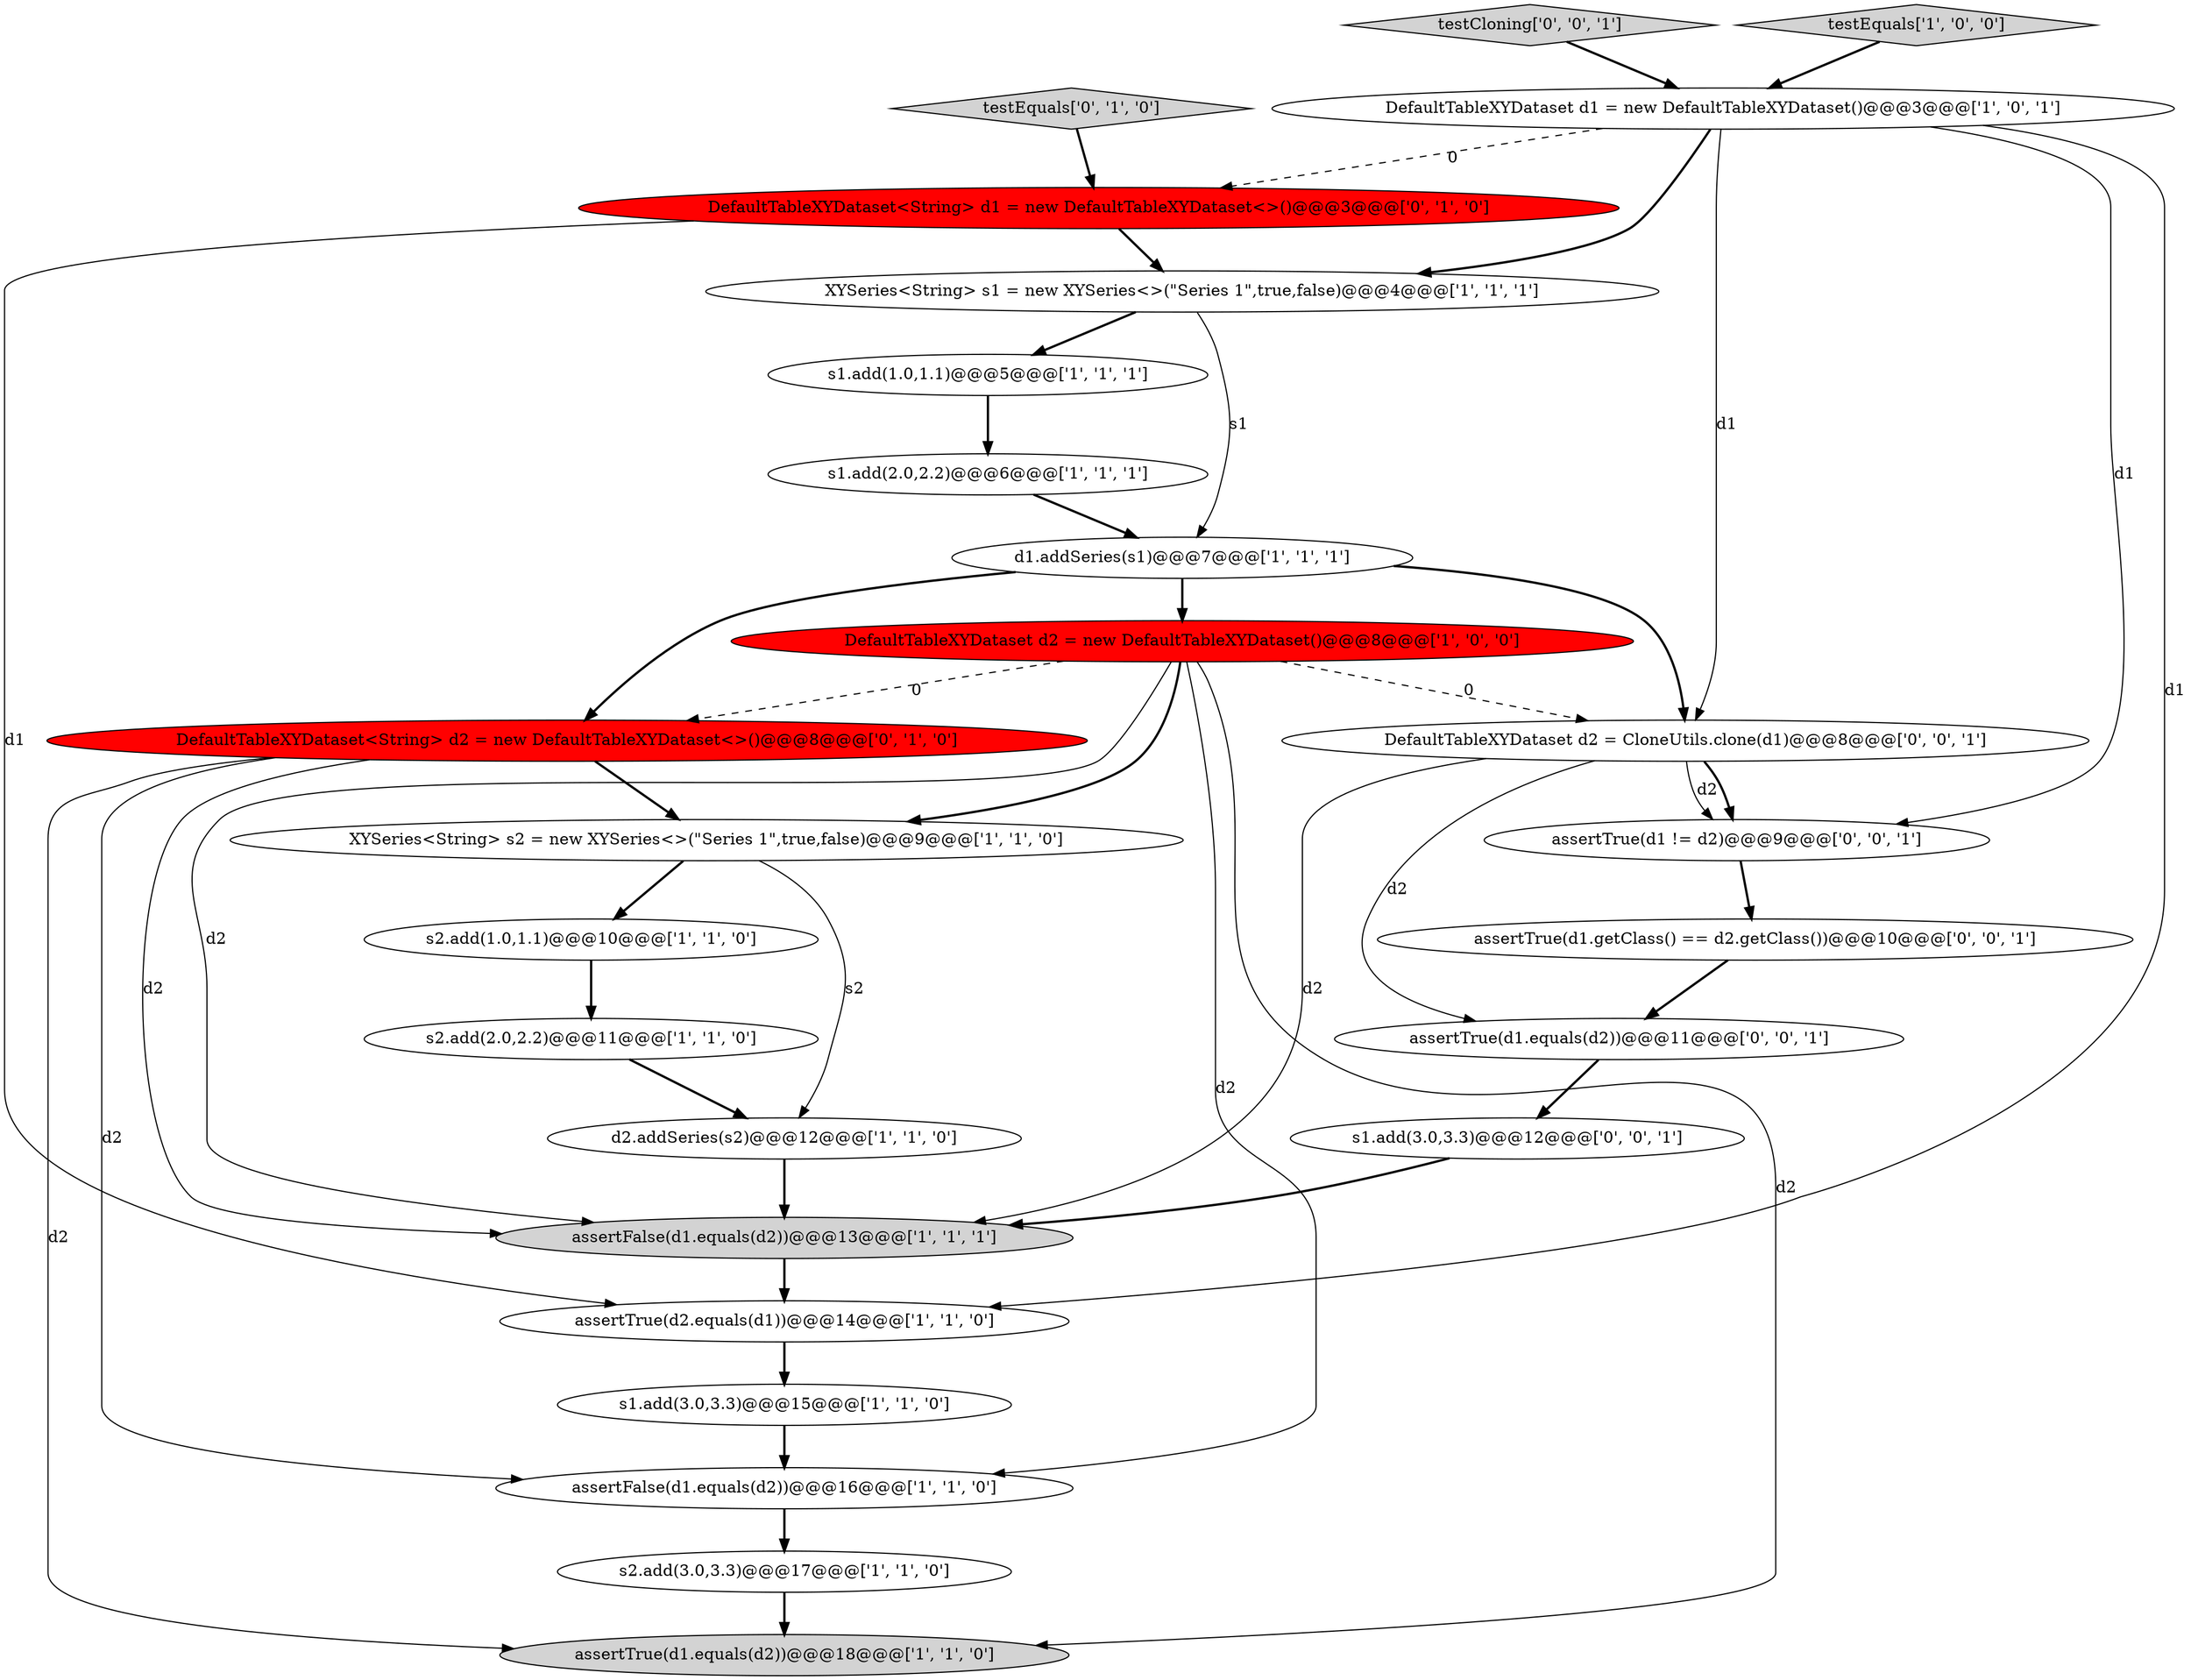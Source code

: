 digraph {
24 [style = filled, label = "assertTrue(d1.getClass() == d2.getClass())@@@10@@@['0', '0', '1']", fillcolor = white, shape = ellipse image = "AAA0AAABBB3BBB"];
18 [style = filled, label = "DefaultTableXYDataset<String> d1 = new DefaultTableXYDataset<>()@@@3@@@['0', '1', '0']", fillcolor = red, shape = ellipse image = "AAA1AAABBB2BBB"];
20 [style = filled, label = "s1.add(3.0,3.3)@@@12@@@['0', '0', '1']", fillcolor = white, shape = ellipse image = "AAA0AAABBB3BBB"];
15 [style = filled, label = "XYSeries<String> s2 = new XYSeries<>(\"Series 1\",true,false)@@@9@@@['1', '1', '0']", fillcolor = white, shape = ellipse image = "AAA0AAABBB1BBB"];
14 [style = filled, label = "s1.add(3.0,3.3)@@@15@@@['1', '1', '0']", fillcolor = white, shape = ellipse image = "AAA0AAABBB1BBB"];
2 [style = filled, label = "s2.add(2.0,2.2)@@@11@@@['1', '1', '0']", fillcolor = white, shape = ellipse image = "AAA0AAABBB1BBB"];
21 [style = filled, label = "DefaultTableXYDataset d2 = CloneUtils.clone(d1)@@@8@@@['0', '0', '1']", fillcolor = white, shape = ellipse image = "AAA0AAABBB3BBB"];
13 [style = filled, label = "s1.add(1.0,1.1)@@@5@@@['1', '1', '1']", fillcolor = white, shape = ellipse image = "AAA0AAABBB1BBB"];
3 [style = filled, label = "DefaultTableXYDataset d1 = new DefaultTableXYDataset()@@@3@@@['1', '0', '1']", fillcolor = white, shape = ellipse image = "AAA0AAABBB1BBB"];
11 [style = filled, label = "s1.add(2.0,2.2)@@@6@@@['1', '1', '1']", fillcolor = white, shape = ellipse image = "AAA0AAABBB1BBB"];
8 [style = filled, label = "d2.addSeries(s2)@@@12@@@['1', '1', '0']", fillcolor = white, shape = ellipse image = "AAA0AAABBB1BBB"];
0 [style = filled, label = "DefaultTableXYDataset d2 = new DefaultTableXYDataset()@@@8@@@['1', '0', '0']", fillcolor = red, shape = ellipse image = "AAA1AAABBB1BBB"];
9 [style = filled, label = "assertTrue(d2.equals(d1))@@@14@@@['1', '1', '0']", fillcolor = white, shape = ellipse image = "AAA0AAABBB1BBB"];
5 [style = filled, label = "s2.add(1.0,1.1)@@@10@@@['1', '1', '0']", fillcolor = white, shape = ellipse image = "AAA0AAABBB1BBB"];
1 [style = filled, label = "assertFalse(d1.equals(d2))@@@16@@@['1', '1', '0']", fillcolor = white, shape = ellipse image = "AAA0AAABBB1BBB"];
17 [style = filled, label = "DefaultTableXYDataset<String> d2 = new DefaultTableXYDataset<>()@@@8@@@['0', '1', '0']", fillcolor = red, shape = ellipse image = "AAA1AAABBB2BBB"];
25 [style = filled, label = "testCloning['0', '0', '1']", fillcolor = lightgray, shape = diamond image = "AAA0AAABBB3BBB"];
7 [style = filled, label = "XYSeries<String> s1 = new XYSeries<>(\"Series 1\",true,false)@@@4@@@['1', '1', '1']", fillcolor = white, shape = ellipse image = "AAA0AAABBB1BBB"];
6 [style = filled, label = "testEquals['1', '0', '0']", fillcolor = lightgray, shape = diamond image = "AAA0AAABBB1BBB"];
23 [style = filled, label = "assertTrue(d1 != d2)@@@9@@@['0', '0', '1']", fillcolor = white, shape = ellipse image = "AAA0AAABBB3BBB"];
19 [style = filled, label = "testEquals['0', '1', '0']", fillcolor = lightgray, shape = diamond image = "AAA0AAABBB2BBB"];
10 [style = filled, label = "d1.addSeries(s1)@@@7@@@['1', '1', '1']", fillcolor = white, shape = ellipse image = "AAA0AAABBB1BBB"];
4 [style = filled, label = "assertTrue(d1.equals(d2))@@@18@@@['1', '1', '0']", fillcolor = lightgray, shape = ellipse image = "AAA0AAABBB1BBB"];
16 [style = filled, label = "assertFalse(d1.equals(d2))@@@13@@@['1', '1', '1']", fillcolor = lightgray, shape = ellipse image = "AAA0AAABBB1BBB"];
22 [style = filled, label = "assertTrue(d1.equals(d2))@@@11@@@['0', '0', '1']", fillcolor = white, shape = ellipse image = "AAA0AAABBB3BBB"];
12 [style = filled, label = "s2.add(3.0,3.3)@@@17@@@['1', '1', '0']", fillcolor = white, shape = ellipse image = "AAA0AAABBB1BBB"];
7->13 [style = bold, label=""];
17->4 [style = solid, label="d2"];
8->16 [style = bold, label=""];
6->3 [style = bold, label=""];
17->16 [style = solid, label="d2"];
19->18 [style = bold, label=""];
21->22 [style = solid, label="d2"];
3->9 [style = solid, label="d1"];
3->18 [style = dashed, label="0"];
25->3 [style = bold, label=""];
0->1 [style = solid, label="d2"];
15->8 [style = solid, label="s2"];
17->1 [style = solid, label="d2"];
10->17 [style = bold, label=""];
21->23 [style = solid, label="d2"];
10->21 [style = bold, label=""];
24->22 [style = bold, label=""];
0->17 [style = dashed, label="0"];
13->11 [style = bold, label=""];
0->4 [style = solid, label="d2"];
3->21 [style = solid, label="d1"];
0->15 [style = bold, label=""];
14->1 [style = bold, label=""];
15->5 [style = bold, label=""];
5->2 [style = bold, label=""];
23->24 [style = bold, label=""];
20->16 [style = bold, label=""];
12->4 [style = bold, label=""];
3->7 [style = bold, label=""];
22->20 [style = bold, label=""];
11->10 [style = bold, label=""];
0->21 [style = dashed, label="0"];
10->0 [style = bold, label=""];
18->9 [style = solid, label="d1"];
17->15 [style = bold, label=""];
1->12 [style = bold, label=""];
9->14 [style = bold, label=""];
3->23 [style = solid, label="d1"];
21->16 [style = solid, label="d2"];
7->10 [style = solid, label="s1"];
18->7 [style = bold, label=""];
0->16 [style = solid, label="d2"];
16->9 [style = bold, label=""];
2->8 [style = bold, label=""];
21->23 [style = bold, label=""];
}
